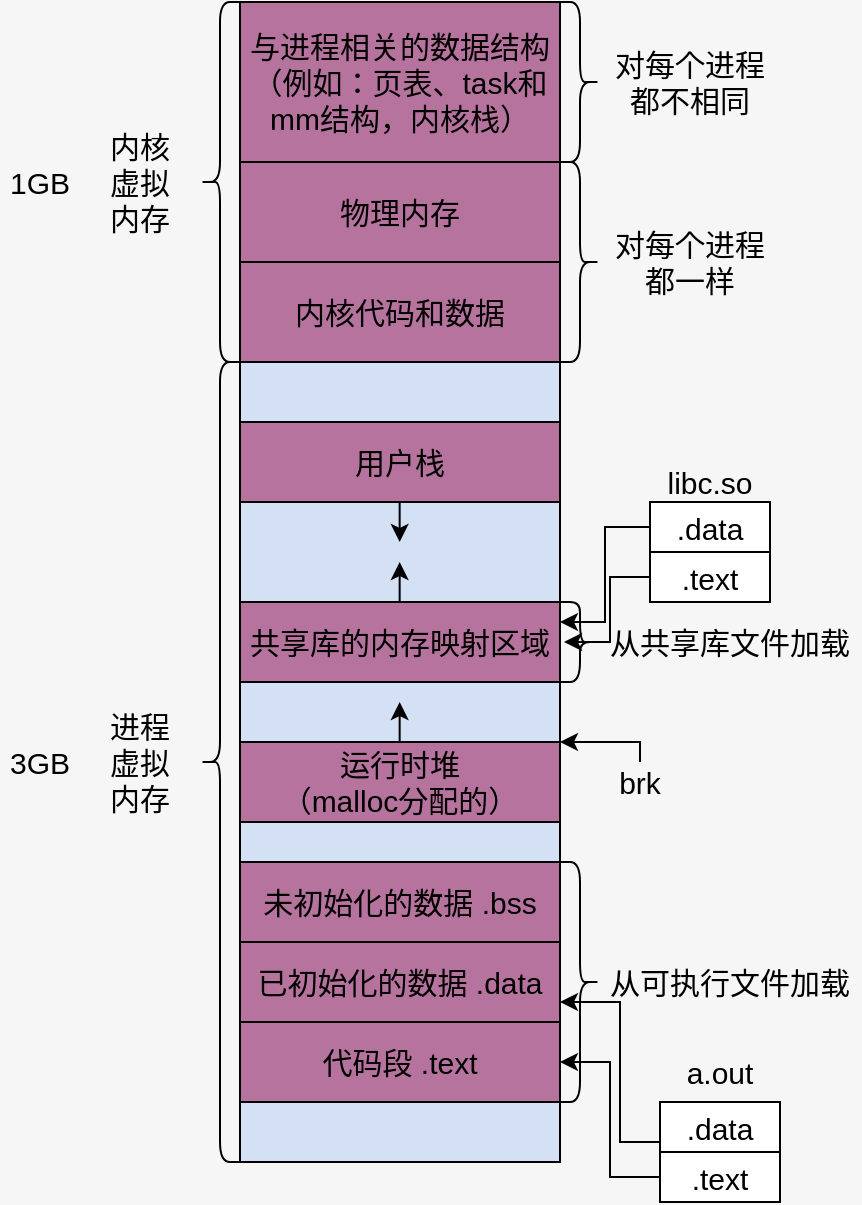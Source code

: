 <mxfile version="13.7.3" type="device"><diagram id="amjJ3BSBH4NQqEooDpcv" name="第 1 页"><mxGraphModel dx="865" dy="534" grid="1" gridSize="10" guides="1" tooltips="1" connect="1" arrows="1" fold="1" page="1" pageScale="1" pageWidth="827" pageHeight="1169" background="#F6F6F6" math="0" shadow="0"><root><mxCell id="0"/><mxCell id="1" parent="0"/><mxCell id="ukM3OudsgWR5jgPXVesG-39" value="" style="shape=curlyBracket;whiteSpace=wrap;html=1;rounded=1;fillColor=#ffffff;fontSize=15;align=center;rotation=0;" parent="1" vertex="1"><mxGeometry x="270" y="50" width="20" height="180" as="geometry"/></mxCell><mxCell id="ukM3OudsgWR5jgPXVesG-49" value="1GB" style="text;html=1;strokeColor=none;fillColor=none;align=center;verticalAlign=middle;whiteSpace=wrap;rounded=0;fontSize=15;" parent="1" vertex="1"><mxGeometry x="170" y="130" width="40" height="20" as="geometry"/></mxCell><mxCell id="ukM3OudsgWR5jgPXVesG-50" value="" style="shape=curlyBracket;whiteSpace=wrap;html=1;rounded=1;fillColor=#ffffff;fontSize=15;align=center;rotation=0;" parent="1" vertex="1"><mxGeometry x="270" y="230" width="20" height="400" as="geometry"/></mxCell><mxCell id="ukM3OudsgWR5jgPXVesG-52" value="3GB" style="text;html=1;strokeColor=none;fillColor=none;align=center;verticalAlign=middle;whiteSpace=wrap;rounded=0;fontSize=15;" parent="1" vertex="1"><mxGeometry x="170" y="420" width="40" height="20" as="geometry"/></mxCell><mxCell id="pSiC49_i87pe-2-bbbgQ-32" value="" style="shape=table;html=1;whiteSpace=wrap;startSize=0;container=1;collapsible=0;childLayout=tableLayout;" vertex="1" parent="1"><mxGeometry x="495" y="300" width="60" height="50" as="geometry"/></mxCell><mxCell id="pSiC49_i87pe-2-bbbgQ-33" value="" style="shape=partialRectangle;html=1;whiteSpace=wrap;collapsible=0;dropTarget=0;pointerEvents=0;fillColor=none;top=0;left=0;bottom=0;right=0;points=[[0,0.5],[1,0.5]];portConstraint=eastwest;" vertex="1" parent="pSiC49_i87pe-2-bbbgQ-32"><mxGeometry width="60" height="25" as="geometry"/></mxCell><mxCell id="pSiC49_i87pe-2-bbbgQ-34" value=".data" style="shape=partialRectangle;html=1;whiteSpace=wrap;connectable=0;overflow=hidden;fillColor=none;top=0;left=0;bottom=0;right=0;fontSize=15;" vertex="1" parent="pSiC49_i87pe-2-bbbgQ-33"><mxGeometry width="60" height="25" as="geometry"/></mxCell><mxCell id="pSiC49_i87pe-2-bbbgQ-35" value="" style="shape=partialRectangle;html=1;whiteSpace=wrap;collapsible=0;dropTarget=0;pointerEvents=0;fillColor=none;top=0;left=0;bottom=0;right=0;points=[[0,0.5],[1,0.5]];portConstraint=eastwest;fontSize=15;" vertex="1" parent="pSiC49_i87pe-2-bbbgQ-32"><mxGeometry y="25" width="60" height="25" as="geometry"/></mxCell><mxCell id="pSiC49_i87pe-2-bbbgQ-36" value="&lt;font style=&quot;font-size: 15px&quot;&gt;.text&lt;/font&gt;" style="shape=partialRectangle;html=1;whiteSpace=wrap;connectable=0;overflow=hidden;fillColor=none;top=0;left=0;bottom=0;right=0;" vertex="1" parent="pSiC49_i87pe-2-bbbgQ-35"><mxGeometry width="60" height="25" as="geometry"/></mxCell><mxCell id="ukM3OudsgWR5jgPXVesG-58" value="" style="shape=curlyBracket;whiteSpace=wrap;html=1;rounded=1;strokeColor=#000000;fillColor=#D5E8D4;fontSize=15;align=center;rotation=-180;" parent="1" vertex="1"><mxGeometry x="450" y="480" width="20" height="120" as="geometry"/></mxCell><mxCell id="ukM3OudsgWR5jgPXVesG-60" value="从可执行文件加载" style="text;html=1;strokeColor=none;fillColor=none;align=center;verticalAlign=middle;whiteSpace=wrap;rounded=0;fontSize=15;" parent="1" vertex="1"><mxGeometry x="470" y="530" width="130" height="20" as="geometry"/></mxCell><mxCell id="pSiC49_i87pe-2-bbbgQ-21" style="edgeStyle=orthogonalEdgeStyle;rounded=0;orthogonalLoop=1;jettySize=auto;html=1;exitX=0.5;exitY=0;exitDx=0;exitDy=0;entryX=1;entryY=1;entryDx=0;entryDy=0;endArrow=classic;endFill=1;strokeWidth=1;fontSize=15;" edge="1" parent="1" source="ukM3OudsgWR5jgPXVesG-62" target="ukM3OudsgWR5jgPXVesG-47"><mxGeometry relative="1" as="geometry"><Array as="points"><mxPoint x="490" y="420"/></Array></mxGeometry></mxCell><mxCell id="ukM3OudsgWR5jgPXVesG-62" value="brk" style="text;html=1;strokeColor=none;fillColor=none;align=center;verticalAlign=middle;whiteSpace=wrap;rounded=0;fontSize=15;" parent="1" vertex="1"><mxGeometry x="470" y="430" width="40" height="20" as="geometry"/></mxCell><mxCell id="pSiC49_i87pe-2-bbbgQ-1" value="与进程相关的数据结构（例如：页表、task和mm结构，内核栈）" style="rounded=0;whiteSpace=wrap;html=1;strokeColor=#000000;fontSize=15;fillColor=#B5739D;" vertex="1" parent="1"><mxGeometry x="290" y="50" width="160" height="80" as="geometry"/></mxCell><mxCell id="pSiC49_i87pe-2-bbbgQ-2" value="物理内存" style="rounded=0;whiteSpace=wrap;html=1;strokeColor=#000000;fillColor=#B5739D;fontSize=15;" vertex="1" parent="1"><mxGeometry x="290" y="130" width="160" height="50" as="geometry"/></mxCell><mxCell id="pSiC49_i87pe-2-bbbgQ-3" value="内核代码和数据" style="rounded=0;whiteSpace=wrap;html=1;strokeColor=#000000;fillColor=#B5739D;fontSize=15;" vertex="1" parent="1"><mxGeometry x="290" y="180" width="160" height="50" as="geometry"/></mxCell><mxCell id="pSiC49_i87pe-2-bbbgQ-4" value="" style="rounded=0;whiteSpace=wrap;html=1;strokeColor=#000000;fontSize=15;fillColor=#D4E1F5;" vertex="1" parent="1"><mxGeometry x="290" y="230" width="160" height="30" as="geometry"/></mxCell><mxCell id="ukM3OudsgWR5jgPXVesG-42" value="用户栈" style="rounded=0;whiteSpace=wrap;html=1;fontSize=15;align=center;fillColor=#B5739D;" parent="1" vertex="1"><mxGeometry x="290" y="260" width="160" height="40" as="geometry"/></mxCell><mxCell id="ukM3OudsgWR5jgPXVesG-43" value="共享库的内存映射区域" style="rounded=0;whiteSpace=wrap;html=1;fontSize=15;align=center;fillColor=#B5739D;" parent="1" vertex="1"><mxGeometry x="290" y="350" width="160" height="40" as="geometry"/></mxCell><mxCell id="ukM3OudsgWR5jgPXVesG-44" value="运行时堆&lt;br&gt;（malloc分配的）" style="rounded=0;whiteSpace=wrap;html=1;fontSize=15;align=center;fillColor=#B5739D;" parent="1" vertex="1"><mxGeometry x="290" y="420" width="160" height="40" as="geometry"/></mxCell><mxCell id="ukM3OudsgWR5jgPXVesG-45" value="未初始化的数据 .bss" style="rounded=0;whiteSpace=wrap;html=1;fontSize=15;align=center;fillColor=#B5739D;" parent="1" vertex="1"><mxGeometry x="290" y="480" width="160" height="40" as="geometry"/></mxCell><mxCell id="ukM3OudsgWR5jgPXVesG-46" value="代码段 .text" style="rounded=0;whiteSpace=wrap;html=1;fontSize=15;align=center;fillColor=#B5739D;" parent="1" vertex="1"><mxGeometry x="290" y="560" width="160" height="40" as="geometry"/></mxCell><mxCell id="ukM3OudsgWR5jgPXVesG-47" value="" style="rounded=0;whiteSpace=wrap;html=1;fontSize=15;align=center;fillColor=#D4E1F5;" parent="1" vertex="1"><mxGeometry x="290" y="390" width="160" height="30" as="geometry"/></mxCell><mxCell id="ukM3OudsgWR5jgPXVesG-48" value="" style="rounded=0;whiteSpace=wrap;html=1;fontSize=15;align=center;fillColor=#D4E1F5;" parent="1" vertex="1"><mxGeometry x="290" y="300" width="160" height="50" as="geometry"/></mxCell><mxCell id="ukM3OudsgWR5jgPXVesG-54" value="" style="rounded=0;whiteSpace=wrap;html=1;fontSize=15;align=center;fillColor=#D4E1F5;" parent="1" vertex="1"><mxGeometry x="290" y="460" width="160" height="20" as="geometry"/></mxCell><mxCell id="ukM3OudsgWR5jgPXVesG-59" value="" style="rounded=0;whiteSpace=wrap;html=1;fontSize=15;align=center;fillColor=#D4E1F5;" parent="1" vertex="1"><mxGeometry x="290" y="600" width="160" height="30" as="geometry"/></mxCell><mxCell id="pSiC49_i87pe-2-bbbgQ-9" value="" style="endArrow=classic;html=1;strokeWidth=1;fontSize=15;" edge="1" parent="1"><mxGeometry width="50" height="50" relative="1" as="geometry"><mxPoint x="369.83" y="300" as="sourcePoint"/><mxPoint x="369.83" y="320" as="targetPoint"/></mxGeometry></mxCell><mxCell id="pSiC49_i87pe-2-bbbgQ-10" value="" style="endArrow=classic;html=1;strokeWidth=1;fontSize=15;" edge="1" parent="1"><mxGeometry width="50" height="50" relative="1" as="geometry"><mxPoint x="369.83" y="350" as="sourcePoint"/><mxPoint x="369.83" y="330" as="targetPoint"/></mxGeometry></mxCell><mxCell id="pSiC49_i87pe-2-bbbgQ-11" value="" style="endArrow=classic;html=1;strokeWidth=1;fontSize=15;" edge="1" parent="1"><mxGeometry width="50" height="50" relative="1" as="geometry"><mxPoint x="369.83" y="420" as="sourcePoint"/><mxPoint x="369.83" y="400" as="targetPoint"/></mxGeometry></mxCell><mxCell id="pSiC49_i87pe-2-bbbgQ-12" value="已初始化的数据 .data" style="rounded=0;whiteSpace=wrap;html=1;fontSize=15;align=center;fillColor=#B5739D;" vertex="1" parent="1"><mxGeometry x="290" y="520" width="160" height="40" as="geometry"/></mxCell><mxCell id="pSiC49_i87pe-2-bbbgQ-13" value="内核虚拟内存" style="text;html=1;strokeColor=none;fillColor=none;align=center;verticalAlign=middle;whiteSpace=wrap;rounded=0;fontSize=15;" vertex="1" parent="1"><mxGeometry x="220" y="110" width="40" height="60" as="geometry"/></mxCell><mxCell id="pSiC49_i87pe-2-bbbgQ-14" value="进程虚拟内存" style="text;html=1;strokeColor=none;fillColor=none;align=center;verticalAlign=middle;whiteSpace=wrap;rounded=0;fontSize=15;" vertex="1" parent="1"><mxGeometry x="220" y="400" width="40" height="60" as="geometry"/></mxCell><mxCell id="pSiC49_i87pe-2-bbbgQ-15" value="" style="shape=curlyBracket;whiteSpace=wrap;html=1;rounded=1;fillColor=#ffffff;fontSize=15;align=center;rotation=-180;" vertex="1" parent="1"><mxGeometry x="450" y="50" width="20" height="80" as="geometry"/></mxCell><mxCell id="pSiC49_i87pe-2-bbbgQ-16" value="对每个进程都不相同" style="text;html=1;strokeColor=none;fillColor=none;align=center;verticalAlign=middle;whiteSpace=wrap;rounded=0;fontSize=15;" vertex="1" parent="1"><mxGeometry x="470" y="75" width="90" height="30" as="geometry"/></mxCell><mxCell id="pSiC49_i87pe-2-bbbgQ-17" value="" style="shape=curlyBracket;whiteSpace=wrap;html=1;rounded=1;fillColor=#ffffff;fontSize=15;align=center;rotation=-180;" vertex="1" parent="1"><mxGeometry x="450" y="130" width="20" height="100" as="geometry"/></mxCell><mxCell id="pSiC49_i87pe-2-bbbgQ-18" value="对每个进程都一样" style="text;html=1;strokeColor=none;fillColor=none;align=center;verticalAlign=middle;whiteSpace=wrap;rounded=0;fontSize=15;" vertex="1" parent="1"><mxGeometry x="470" y="165" width="90" height="30" as="geometry"/></mxCell><mxCell id="pSiC49_i87pe-2-bbbgQ-22" value="" style="shape=curlyBracket;whiteSpace=wrap;html=1;rounded=1;strokeColor=#000000;fillColor=#D5E8D4;fontSize=15;align=center;rotation=-180;" vertex="1" parent="1"><mxGeometry x="450" y="350" width="20" height="40" as="geometry"/></mxCell><mxCell id="pSiC49_i87pe-2-bbbgQ-23" value="从共享库文件加载" style="text;html=1;strokeColor=none;fillColor=none;align=center;verticalAlign=middle;whiteSpace=wrap;rounded=0;fontSize=15;" vertex="1" parent="1"><mxGeometry x="470" y="360" width="130" height="20" as="geometry"/></mxCell><mxCell id="pSiC49_i87pe-2-bbbgQ-24" value="" style="shape=table;html=1;whiteSpace=wrap;startSize=0;container=1;collapsible=0;childLayout=tableLayout;" vertex="1" parent="1"><mxGeometry x="500" y="600" width="60" height="50" as="geometry"/></mxCell><mxCell id="pSiC49_i87pe-2-bbbgQ-25" value="" style="shape=partialRectangle;html=1;whiteSpace=wrap;collapsible=0;dropTarget=0;pointerEvents=0;fillColor=none;top=0;left=0;bottom=0;right=0;points=[[0,0.5],[1,0.5]];portConstraint=eastwest;" vertex="1" parent="pSiC49_i87pe-2-bbbgQ-24"><mxGeometry width="60" height="25" as="geometry"/></mxCell><mxCell id="pSiC49_i87pe-2-bbbgQ-26" value=".data" style="shape=partialRectangle;html=1;whiteSpace=wrap;connectable=0;overflow=hidden;fillColor=none;top=0;left=0;bottom=0;right=0;fontSize=15;" vertex="1" parent="pSiC49_i87pe-2-bbbgQ-25"><mxGeometry width="60" height="25" as="geometry"/></mxCell><mxCell id="pSiC49_i87pe-2-bbbgQ-27" value="" style="shape=partialRectangle;html=1;whiteSpace=wrap;collapsible=0;dropTarget=0;pointerEvents=0;fillColor=none;top=0;left=0;bottom=0;right=0;points=[[0,0.5],[1,0.5]];portConstraint=eastwest;fontSize=15;" vertex="1" parent="pSiC49_i87pe-2-bbbgQ-24"><mxGeometry y="25" width="60" height="25" as="geometry"/></mxCell><mxCell id="pSiC49_i87pe-2-bbbgQ-28" value="&lt;font style=&quot;font-size: 15px&quot;&gt;.text&lt;/font&gt;" style="shape=partialRectangle;html=1;whiteSpace=wrap;connectable=0;overflow=hidden;fillColor=none;top=0;left=0;bottom=0;right=0;" vertex="1" parent="pSiC49_i87pe-2-bbbgQ-27"><mxGeometry width="60" height="25" as="geometry"/></mxCell><mxCell id="pSiC49_i87pe-2-bbbgQ-29" value="a.out" style="text;html=1;strokeColor=none;fillColor=none;align=center;verticalAlign=middle;whiteSpace=wrap;rounded=0;fontSize=15;" vertex="1" parent="1"><mxGeometry x="510" y="575" width="40" height="20" as="geometry"/></mxCell><mxCell id="pSiC49_i87pe-2-bbbgQ-30" style="edgeStyle=orthogonalEdgeStyle;rounded=0;orthogonalLoop=1;jettySize=auto;html=1;exitX=0;exitY=0.5;exitDx=0;exitDy=0;entryX=1;entryY=0.75;entryDx=0;entryDy=0;endArrow=classic;endFill=1;strokeWidth=1;fontSize=15;" edge="1" parent="1" source="pSiC49_i87pe-2-bbbgQ-25" target="pSiC49_i87pe-2-bbbgQ-12"><mxGeometry relative="1" as="geometry"><Array as="points"><mxPoint x="480" y="620"/><mxPoint x="480" y="550"/></Array></mxGeometry></mxCell><mxCell id="pSiC49_i87pe-2-bbbgQ-31" style="edgeStyle=orthogonalEdgeStyle;rounded=0;orthogonalLoop=1;jettySize=auto;html=1;exitX=0;exitY=0.5;exitDx=0;exitDy=0;entryX=1;entryY=0.5;entryDx=0;entryDy=0;endArrow=classic;endFill=1;strokeWidth=1;fontSize=15;" edge="1" parent="1" source="pSiC49_i87pe-2-bbbgQ-27" target="ukM3OudsgWR5jgPXVesG-46"><mxGeometry relative="1" as="geometry"/></mxCell><mxCell id="pSiC49_i87pe-2-bbbgQ-37" value="libc.so" style="text;html=1;strokeColor=none;fillColor=none;align=center;verticalAlign=middle;whiteSpace=wrap;rounded=0;fontSize=15;" vertex="1" parent="1"><mxGeometry x="505" y="280" width="40" height="20" as="geometry"/></mxCell><mxCell id="pSiC49_i87pe-2-bbbgQ-38" style="edgeStyle=orthogonalEdgeStyle;rounded=0;orthogonalLoop=1;jettySize=auto;html=1;exitX=0;exitY=0.5;exitDx=0;exitDy=0;entryX=1;entryY=0.25;entryDx=0;entryDy=0;endArrow=classic;endFill=1;strokeWidth=1;fontSize=15;" edge="1" parent="1" source="pSiC49_i87pe-2-bbbgQ-33" target="ukM3OudsgWR5jgPXVesG-43"><mxGeometry relative="1" as="geometry"/></mxCell><mxCell id="pSiC49_i87pe-2-bbbgQ-39" style="edgeStyle=orthogonalEdgeStyle;rounded=0;orthogonalLoop=1;jettySize=auto;html=1;exitX=0;exitY=0.5;exitDx=0;exitDy=0;entryX=0.9;entryY=0.5;entryDx=0;entryDy=0;entryPerimeter=0;endArrow=classic;endFill=1;strokeWidth=1;fontSize=15;" edge="1" parent="1" source="pSiC49_i87pe-2-bbbgQ-35" target="pSiC49_i87pe-2-bbbgQ-22"><mxGeometry relative="1" as="geometry"/></mxCell></root></mxGraphModel></diagram></mxfile>